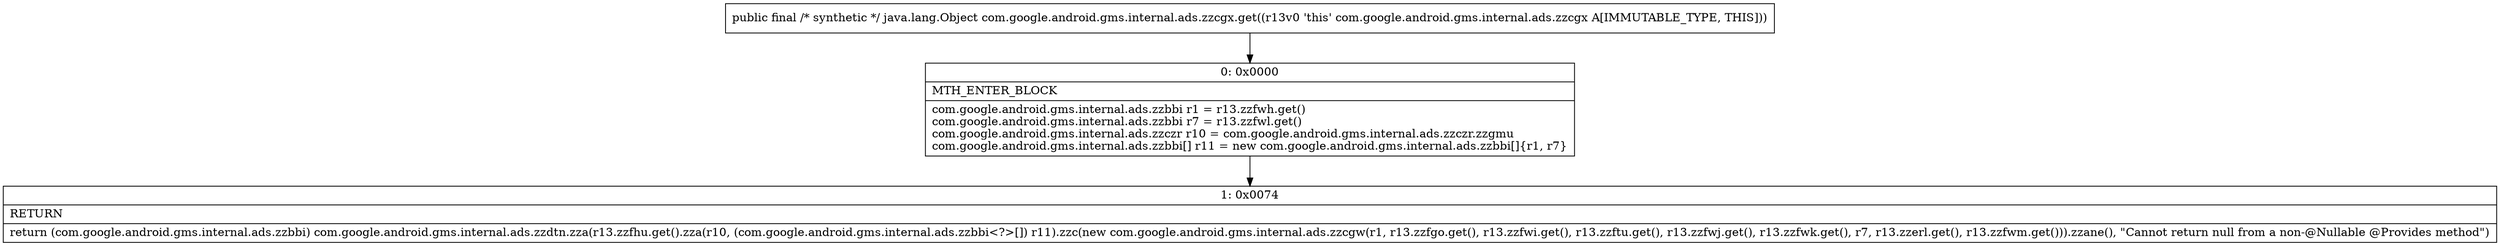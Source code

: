 digraph "CFG forcom.google.android.gms.internal.ads.zzcgx.get()Ljava\/lang\/Object;" {
Node_0 [shape=record,label="{0\:\ 0x0000|MTH_ENTER_BLOCK\l|com.google.android.gms.internal.ads.zzbbi r1 = r13.zzfwh.get()\lcom.google.android.gms.internal.ads.zzbbi r7 = r13.zzfwl.get()\lcom.google.android.gms.internal.ads.zzczr r10 = com.google.android.gms.internal.ads.zzczr.zzgmu\lcom.google.android.gms.internal.ads.zzbbi[] r11 = new com.google.android.gms.internal.ads.zzbbi[]\{r1, r7\}\l}"];
Node_1 [shape=record,label="{1\:\ 0x0074|RETURN\l|return (com.google.android.gms.internal.ads.zzbbi) com.google.android.gms.internal.ads.zzdtn.zza(r13.zzfhu.get().zza(r10, (com.google.android.gms.internal.ads.zzbbi\<?\>[]) r11).zzc(new com.google.android.gms.internal.ads.zzcgw(r1, r13.zzfgo.get(), r13.zzfwi.get(), r13.zzftu.get(), r13.zzfwj.get(), r13.zzfwk.get(), r7, r13.zzerl.get(), r13.zzfwm.get())).zzane(), \"Cannot return null from a non\-@Nullable @Provides method\")\l}"];
MethodNode[shape=record,label="{public final \/* synthetic *\/ java.lang.Object com.google.android.gms.internal.ads.zzcgx.get((r13v0 'this' com.google.android.gms.internal.ads.zzcgx A[IMMUTABLE_TYPE, THIS])) }"];
MethodNode -> Node_0;
Node_0 -> Node_1;
}

